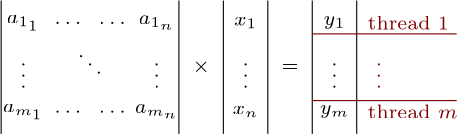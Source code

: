 <?xml version="1.0"?>
<!DOCTYPE ipe SYSTEM "ipe.dtd">
<ipe version="70218" creator="Ipe 7.2.28">
<info created="D:20241101153705" modified="D:20241101185027"/>
<ipestyle name="basic">
<symbol name="arrow/arc(spx)">
<path stroke="sym-stroke" fill="sym-stroke" pen="sym-pen">
0 0 m
-1 0.333 l
-1 -0.333 l
h
</path>
</symbol>
<symbol name="arrow/farc(spx)">
<path stroke="sym-stroke" fill="white" pen="sym-pen">
0 0 m
-1 0.333 l
-1 -0.333 l
h
</path>
</symbol>
<symbol name="arrow/ptarc(spx)">
<path stroke="sym-stroke" fill="sym-stroke" pen="sym-pen">
0 0 m
-1 0.333 l
-0.8 0 l
-1 -0.333 l
h
</path>
</symbol>
<symbol name="arrow/fptarc(spx)">
<path stroke="sym-stroke" fill="white" pen="sym-pen">
0 0 m
-1 0.333 l
-0.8 0 l
-1 -0.333 l
h
</path>
</symbol>
<symbol name="mark/circle(sx)" transformations="translations">
<path fill="sym-stroke">
0.6 0 0 0.6 0 0 e
0.4 0 0 0.4 0 0 e
</path>
</symbol>
<symbol name="mark/disk(sx)" transformations="translations">
<path fill="sym-stroke">
0.6 0 0 0.6 0 0 e
</path>
</symbol>
<symbol name="mark/fdisk(sfx)" transformations="translations">
<group>
<path fill="sym-fill">
0.5 0 0 0.5 0 0 e
</path>
<path fill="sym-stroke" fillrule="eofill">
0.6 0 0 0.6 0 0 e
0.4 0 0 0.4 0 0 e
</path>
</group>
</symbol>
<symbol name="mark/box(sx)" transformations="translations">
<path fill="sym-stroke" fillrule="eofill">
-0.6 -0.6 m
0.6 -0.6 l
0.6 0.6 l
-0.6 0.6 l
h
-0.4 -0.4 m
0.4 -0.4 l
0.4 0.4 l
-0.4 0.4 l
h
</path>
</symbol>
<symbol name="mark/square(sx)" transformations="translations">
<path fill="sym-stroke">
-0.6 -0.6 m
0.6 -0.6 l
0.6 0.6 l
-0.6 0.6 l
h
</path>
</symbol>
<symbol name="mark/fsquare(sfx)" transformations="translations">
<group>
<path fill="sym-fill">
-0.5 -0.5 m
0.5 -0.5 l
0.5 0.5 l
-0.5 0.5 l
h
</path>
<path fill="sym-stroke" fillrule="eofill">
-0.6 -0.6 m
0.6 -0.6 l
0.6 0.6 l
-0.6 0.6 l
h
-0.4 -0.4 m
0.4 -0.4 l
0.4 0.4 l
-0.4 0.4 l
h
</path>
</group>
</symbol>
<symbol name="mark/cross(sx)" transformations="translations">
<group>
<path fill="sym-stroke">
-0.43 -0.57 m
0.57 0.43 l
0.43 0.57 l
-0.57 -0.43 l
h
</path>
<path fill="sym-stroke">
-0.43 0.57 m
0.57 -0.43 l
0.43 -0.57 l
-0.57 0.43 l
h
</path>
</group>
</symbol>
<symbol name="arrow/fnormal(spx)">
<path stroke="sym-stroke" fill="white" pen="sym-pen">
0 0 m
-1 0.333 l
-1 -0.333 l
h
</path>
</symbol>
<symbol name="arrow/pointed(spx)">
<path stroke="sym-stroke" fill="sym-stroke" pen="sym-pen">
0 0 m
-1 0.333 l
-0.8 0 l
-1 -0.333 l
h
</path>
</symbol>
<symbol name="arrow/fpointed(spx)">
<path stroke="sym-stroke" fill="white" pen="sym-pen">
0 0 m
-1 0.333 l
-0.8 0 l
-1 -0.333 l
h
</path>
</symbol>
<symbol name="arrow/linear(spx)">
<path stroke="sym-stroke" pen="sym-pen">
-1 0.333 m
0 0 l
-1 -0.333 l
</path>
</symbol>
<symbol name="arrow/fdouble(spx)">
<path stroke="sym-stroke" fill="white" pen="sym-pen">
0 0 m
-1 0.333 l
-1 -0.333 l
h
-1 0 m
-2 0.333 l
-2 -0.333 l
h
</path>
</symbol>
<symbol name="arrow/double(spx)">
<path stroke="sym-stroke" fill="sym-stroke" pen="sym-pen">
0 0 m
-1 0.333 l
-1 -0.333 l
h
-1 0 m
-2 0.333 l
-2 -0.333 l
h
</path>
</symbol>
<symbol name="arrow/mid-normal(spx)">
<path stroke="sym-stroke" fill="sym-stroke" pen="sym-pen">
0.5 0 m
-0.5 0.333 l
-0.5 -0.333 l
h
</path>
</symbol>
<symbol name="arrow/mid-fnormal(spx)">
<path stroke="sym-stroke" fill="white" pen="sym-pen">
0.5 0 m
-0.5 0.333 l
-0.5 -0.333 l
h
</path>
</symbol>
<symbol name="arrow/mid-pointed(spx)">
<path stroke="sym-stroke" fill="sym-stroke" pen="sym-pen">
0.5 0 m
-0.5 0.333 l
-0.3 0 l
-0.5 -0.333 l
h
</path>
</symbol>
<symbol name="arrow/mid-fpointed(spx)">
<path stroke="sym-stroke" fill="white" pen="sym-pen">
0.5 0 m
-0.5 0.333 l
-0.3 0 l
-0.5 -0.333 l
h
</path>
</symbol>
<symbol name="arrow/mid-double(spx)">
<path stroke="sym-stroke" fill="sym-stroke" pen="sym-pen">
1 0 m
0 0.333 l
0 -0.333 l
h
0 0 m
-1 0.333 l
-1 -0.333 l
h
</path>
</symbol>
<symbol name="arrow/mid-fdouble(spx)">
<path stroke="sym-stroke" fill="white" pen="sym-pen">
1 0 m
0 0.333 l
0 -0.333 l
h
0 0 m
-1 0.333 l
-1 -0.333 l
h
</path>
</symbol>
<anglesize name="22.5 deg" value="22.5"/>
<anglesize name="30 deg" value="30"/>
<anglesize name="45 deg" value="45"/>
<anglesize name="60 deg" value="60"/>
<anglesize name="90 deg" value="90"/>
<arrowsize name="large" value="10"/>
<arrowsize name="small" value="5"/>
<arrowsize name="tiny" value="3"/>
<color name="blue" value="0 0 1"/>
<color name="brown" value="0.647 0.165 0.165"/>
<color name="darkblue" value="0 0 0.545"/>
<color name="darkcyan" value="0 0.545 0.545"/>
<color name="darkgray" value="0.663"/>
<color name="darkgreen" value="0 0.392 0"/>
<color name="darkmagenta" value="0.545 0 0.545"/>
<color name="darkorange" value="1 0.549 0"/>
<color name="darkred" value="0.545 0 0"/>
<color name="gold" value="1 0.843 0"/>
<color name="gray" value="0.745"/>
<color name="green" value="0 1 0"/>
<color name="lightblue" value="0.678 0.847 0.902"/>
<color name="lightcyan" value="0.878 1 1"/>
<color name="lightgray" value="0.827"/>
<color name="lightgreen" value="0.565 0.933 0.565"/>
<color name="lightyellow" value="1 1 0.878"/>
<color name="navy" value="0 0 0.502"/>
<color name="orange" value="1 0.647 0"/>
<color name="pink" value="1 0.753 0.796"/>
<color name="purple" value="0.627 0.125 0.941"/>
<color name="red" value="1 0 0"/>
<color name="seagreen" value="0.18 0.545 0.341"/>
<color name="turquoise" value="0.251 0.878 0.816"/>
<color name="violet" value="0.933 0.51 0.933"/>
<color name="yellow" value="1 1 0"/>
<dashstyle name="dash dot dotted" value="[4 2 1 2 1 2] 0"/>
<dashstyle name="dash dotted" value="[4 2 1 2] 0"/>
<dashstyle name="dashed" value="[4] 0"/>
<dashstyle name="dotted" value="[1 3] 0"/>
<gridsize name="10 pts (~3.5 mm)" value="10"/>
<gridsize name="14 pts (~5 mm)" value="14"/>
<gridsize name="16 pts (~6 mm)" value="16"/>
<gridsize name="20 pts (~7 mm)" value="20"/>
<gridsize name="28 pts (~10 mm)" value="28"/>
<gridsize name="32 pts (~12 mm)" value="32"/>
<gridsize name="4 pts" value="4"/>
<gridsize name="56 pts (~20 mm)" value="56"/>
<gridsize name="8 pts (~3 mm)" value="8"/>
<opacity name="10%" value="0.1"/>
<opacity name="30%" value="0.3"/>
<opacity name="50%" value="0.5"/>
<opacity name="75%" value="0.75"/>
<pen name="fat" value="1.2"/>
<pen name="heavier" value="0.8"/>
<pen name="ultrafat" value="2"/>
<symbolsize name="large" value="5"/>
<symbolsize name="small" value="2"/>
<symbolsize name="tiny" value="1.1"/>
<textsize name="Huge" value="\Huge"/>
<textsize name="LARGE" value="\LARGE"/>
<textsize name="Large" value="\Large"/>
<textsize name="footnote" value="\footnotesize"/>
<textsize name="huge" value="\huge"/>
<textsize name="large" value="\large"/>
<textsize name="script" value="\scriptsize"/>
<textsize name="small" value="\small"/>
<textsize name="tiny" value="\tiny"/>
<textstyle name="center" begin="\begin{center}" end="\end{center}"/>
<textstyle name="item" begin="\begin{itemize}\item{}" end="\end{itemize}"/>
<textstyle name="itemize" begin="\begin{itemize}" end="\end{itemize}"/>
<tiling name="falling" angle="-60" step="4" width="1"/>
<tiling name="rising" angle="30" step="4" width="1"/>
</ipestyle>
<page>
<layer name="alpha"/>
<view layers="alpha" active="alpha"/>
<text layer="alpha" transformations="translations" pos="200 744" stroke="black" type="label" width="12.098" height="3.003" depth="2.49" halign="center" valign="center" size="script" style="math">a_{1_1}</text>
<text matrix="1 0 0 1 16 0" transformations="translations" pos="200 744" stroke="black" type="label" width="9.82" height="0.803" depth="0" halign="center" valign="center" size="script" style="math">\dots</text>
<text matrix="1 0 0 1 32 0" transformations="translations" pos="200 744" stroke="black" type="label" width="9.82" height="0.803" depth="0" halign="center" valign="center" size="script" style="math">\dots</text>
<text matrix="1 0 0 1 48 0" transformations="translations" pos="200 744" stroke="black" type="label" width="13.095" height="3.005" depth="1.99" halign="center" valign="center" size="script" style="math">a_{1_{n}}</text>
<text matrix="1 0 0 1 0 -16" transformations="translations" pos="200 744" stroke="black" type="label" width="2.255" height="14.75" depth="0" halign="center" valign="center" size="script" style="math">\vdots</text>
<text matrix="1 0 0 1 48 -16" transformations="translations" pos="200 744" stroke="black" type="label" width="2.255" height="14.75" depth="0" halign="center" valign="center" size="script" style="math">\vdots</text>
<text matrix="1 0 0 1 0 -32" transformations="translations" pos="200 744" stroke="black" type="label" width="14.825" height="3.003" depth="2.49" halign="center" valign="center" size="script" style="math">a_{m_1}</text>
<text matrix="1 0 0 1 48 -32" transformations="translations" pos="200 744" stroke="black" type="label" width="15.822" height="3.005" depth="1.99" halign="center" valign="center" size="script" style="math">a_{m_{n}}</text>
<text matrix="1 0 0 1 16 -32" transformations="translations" pos="200 744" stroke="black" type="label" width="9.82" height="0.803" depth="0" halign="center" valign="center" size="script" style="math">\dots</text>
<text matrix="1 0 0 1 32 -32" transformations="translations" pos="200 744" stroke="black" type="label" width="9.82" height="0.803" depth="0" halign="center" valign="center" size="script" style="math">\dots</text>
<text matrix="1 0 0 1 24 -12" transformations="translations" pos="200 744" stroke="black" type="label" width="9.488" height="14.75" depth="0" halign="center" valign="center" size="script" style="math">\ddots</text>
<text matrix="1 0 0 1 64 -16" transformations="translations" pos="200 744" stroke="black" type="label" width="6.227" height="4.317" depth="0.83" halign="center" valign="center" size="script" style="math">\times</text>
<text matrix="1 0 0 1 80 0" transformations="translations" pos="200 744" stroke="black" type="label" width="8.406" height="3.009" depth="0.99" halign="center" valign="center" size="script" style="math">x_1</text>
<text matrix="1 0 0 1 80 -16" transformations="translations" pos="200 744" stroke="black" type="label" width="2.255" height="14.75" depth="0" halign="center" valign="center" size="script" style="math">\vdots</text>
<text matrix="1 0 0 1 80 -32" transformations="translations" pos="200 744" stroke="black" type="label" width="9.403" height="3.009" depth="0.99" halign="center" valign="center" size="script" style="math">x_n</text>
<text matrix="1 0 0 1 96 -16" transformations="translations" pos="200 744" stroke="black" type="label" width="6.116" height="2.679" depth="0" halign="center" valign="center" size="script" style="math">=</text>
<text matrix="1 0 0 1 112 0" transformations="translations" pos="200 744" stroke="black" type="label" width="7.929" height="3.009" depth="1.35" halign="center" valign="center" size="script" style="math">y_1</text>
<text matrix="1 0 0 1 112 -16" transformations="translations" pos="200 744" stroke="black" type="label" width="2.255" height="14.75" depth="0" halign="center" valign="center" size="script" style="math">\vdots</text>
<text matrix="1 0 0 1 112 -32" transformations="translations" pos="200 744" stroke="black" type="label" width="10.656" height="3.009" depth="1.35" halign="center" valign="center" size="script" style="math">y_m</text>
<text matrix="1 0 0 1 128 -16" transformations="translations" pos="200 744" stroke="0.502 0 0" type="label" width="2.255" height="14.75" depth="0" halign="center" valign="center" size="script" style="math">\vdots</text>
<text matrix="1 0 0 1 124 0" transformations="translations" pos="200 744" stroke="0.502 0 0" type="label" width="29.196" height="4.843" depth="0" valign="center" size="script">thread 1</text>
<text matrix="1 0 0 1 124 -32" transformations="translations" pos="200 744" stroke="0.502 0 0" type="label" width="32.295" height="4.843" depth="0" valign="center" size="script">thread $m$</text>
<path stroke="0">
192 752 m
192 704 l
</path>
<path stroke="0">
256 752 m
256 704 l
</path>
<path stroke="0">
272 752 m
272 704 l
</path>
<path stroke="0">
288 752 m
288 704 l
</path>
<path stroke="0">
304 704 m
304 752 l
</path>
<path stroke="0">
320 752 m
320 704 l
</path>
<path stroke="0.502 0 0">
304 740 m
356 740 l
</path>
<path matrix="1 0 0 1 0 -24" stroke="0.502 0 0">
304 740 m
356 740 l
</path>
</page>
</ipe>
